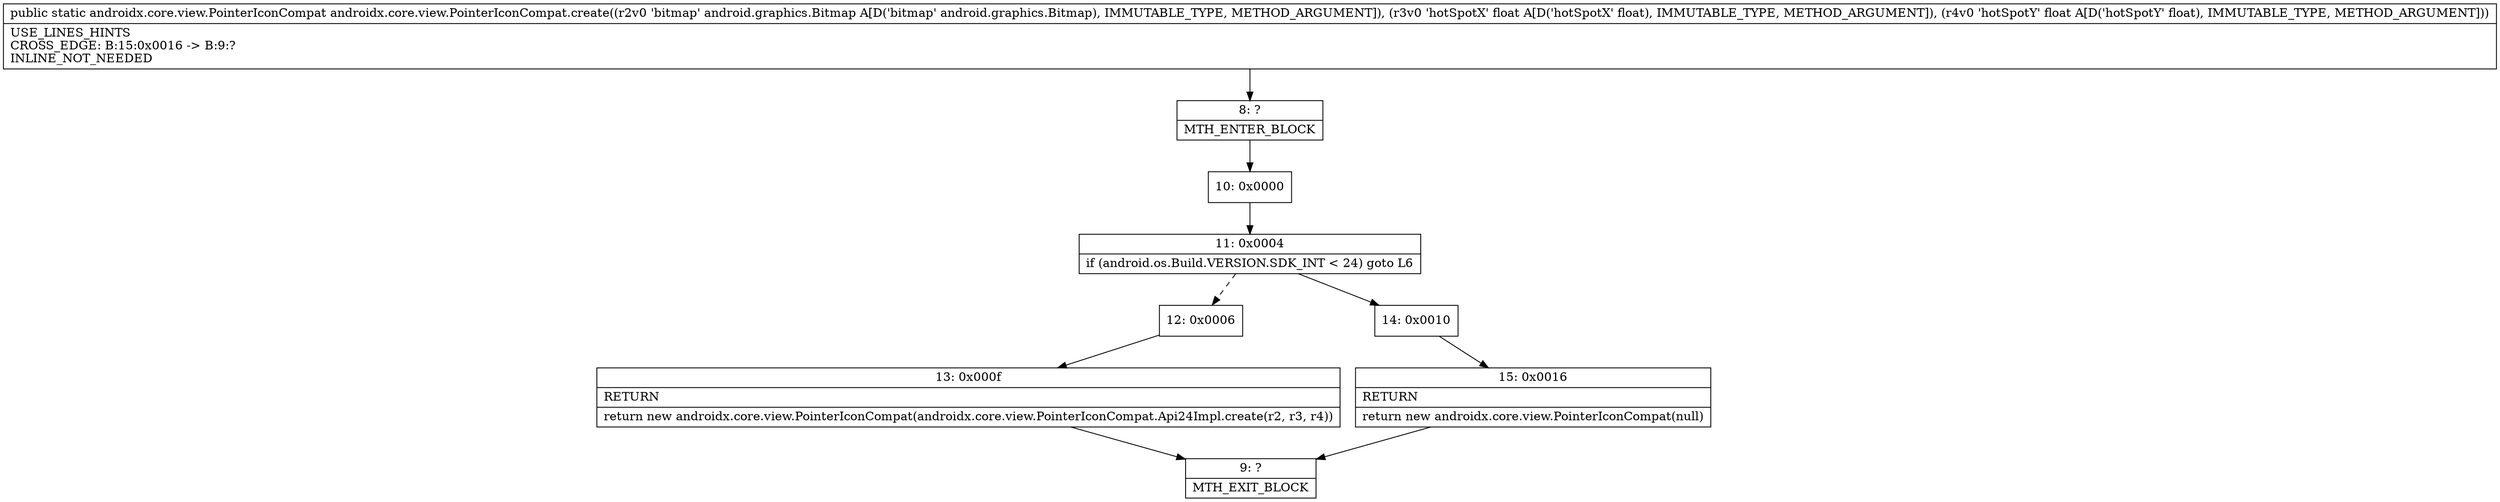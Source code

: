 digraph "CFG forandroidx.core.view.PointerIconCompat.create(Landroid\/graphics\/Bitmap;FF)Landroidx\/core\/view\/PointerIconCompat;" {
Node_8 [shape=record,label="{8\:\ ?|MTH_ENTER_BLOCK\l}"];
Node_10 [shape=record,label="{10\:\ 0x0000}"];
Node_11 [shape=record,label="{11\:\ 0x0004|if (android.os.Build.VERSION.SDK_INT \< 24) goto L6\l}"];
Node_12 [shape=record,label="{12\:\ 0x0006}"];
Node_13 [shape=record,label="{13\:\ 0x000f|RETURN\l|return new androidx.core.view.PointerIconCompat(androidx.core.view.PointerIconCompat.Api24Impl.create(r2, r3, r4))\l}"];
Node_9 [shape=record,label="{9\:\ ?|MTH_EXIT_BLOCK\l}"];
Node_14 [shape=record,label="{14\:\ 0x0010}"];
Node_15 [shape=record,label="{15\:\ 0x0016|RETURN\l|return new androidx.core.view.PointerIconCompat(null)\l}"];
MethodNode[shape=record,label="{public static androidx.core.view.PointerIconCompat androidx.core.view.PointerIconCompat.create((r2v0 'bitmap' android.graphics.Bitmap A[D('bitmap' android.graphics.Bitmap), IMMUTABLE_TYPE, METHOD_ARGUMENT]), (r3v0 'hotSpotX' float A[D('hotSpotX' float), IMMUTABLE_TYPE, METHOD_ARGUMENT]), (r4v0 'hotSpotY' float A[D('hotSpotY' float), IMMUTABLE_TYPE, METHOD_ARGUMENT]))  | USE_LINES_HINTS\lCROSS_EDGE: B:15:0x0016 \-\> B:9:?\lINLINE_NOT_NEEDED\l}"];
MethodNode -> Node_8;Node_8 -> Node_10;
Node_10 -> Node_11;
Node_11 -> Node_12[style=dashed];
Node_11 -> Node_14;
Node_12 -> Node_13;
Node_13 -> Node_9;
Node_14 -> Node_15;
Node_15 -> Node_9;
}

